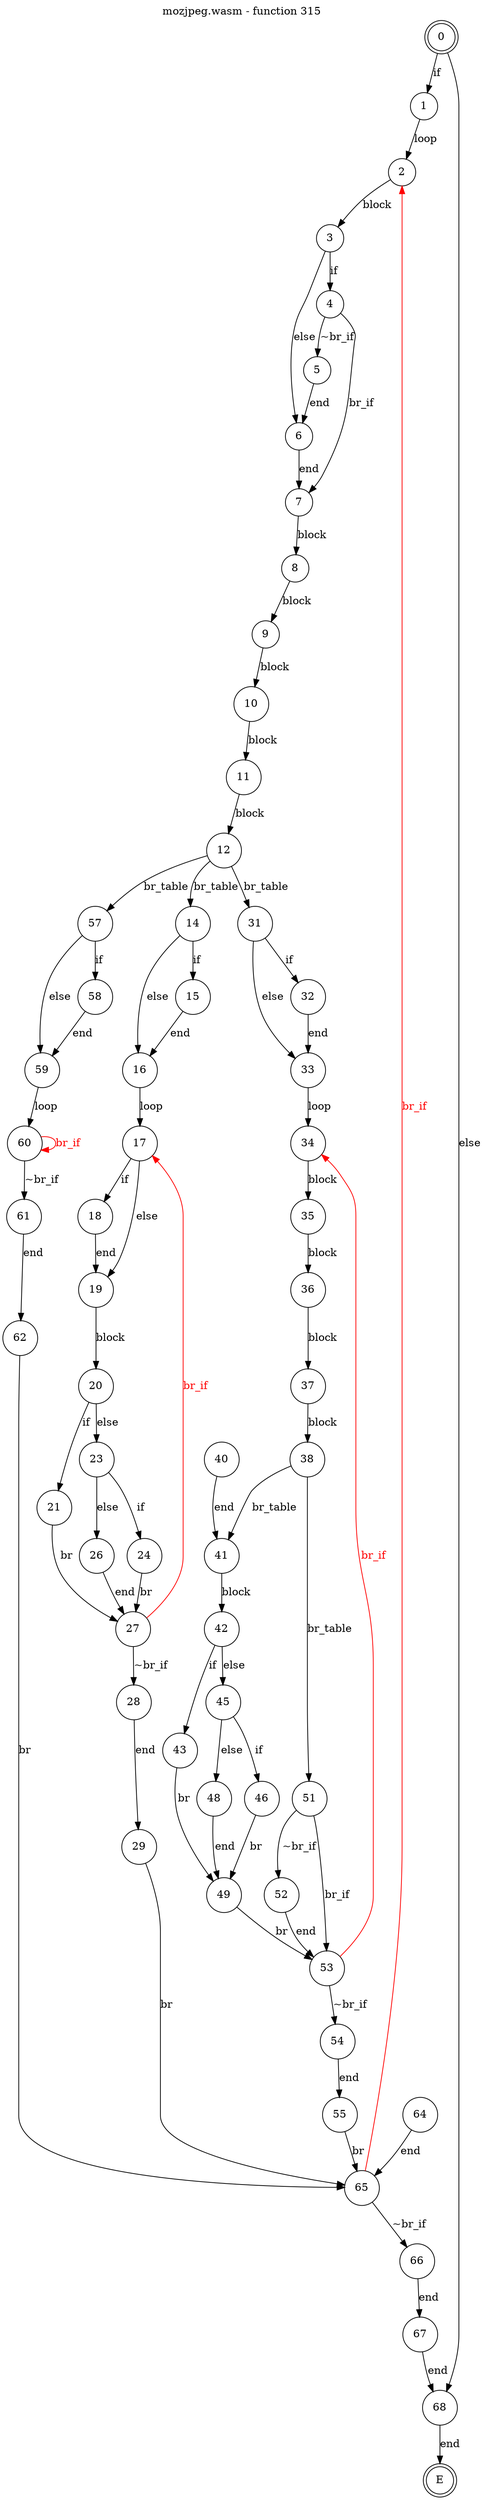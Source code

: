 digraph finite_state_machine {
    label = "mozjpeg.wasm - function 315"
    labelloc =  t
    labelfontsize = 16
    labelfontcolor = black
    labelfontname = "Helvetica"
    node [shape = doublecircle]; 0 E ;
    node [shape = circle];
    0 -> 1[label="if"];
    0 -> 68[label="else"];
    1 -> 2[label="loop"];
    2 -> 3[label="block"];
    3 -> 4[label="if"];
    3 -> 6[label="else"];
    4 -> 5[label="~br_if"];
    4 -> 7[label="br_if"];
    5 -> 6[label="end"];
    6 -> 7[label="end"];
    7 -> 8[label="block"];
    8 -> 9[label="block"];
    9 -> 10[label="block"];
    10 -> 11[label="block"];
    11 -> 12[label="block"];
    12 -> 14[label="br_table"];
    12 -> 31[label="br_table"];
    12 -> 57[label="br_table"];
    14 -> 15[label="if"];
    14 -> 16[label="else"];
    15 -> 16[label="end"];
    16 -> 17[label="loop"];
    17 -> 18[label="if"];
    17 -> 19[label="else"];
    18 -> 19[label="end"];
    19 -> 20[label="block"];
    20 -> 21[label="if"];
    20 -> 23[label="else"];
    21 -> 27[label="br"];
    23 -> 24[label="if"];
    23 -> 26[label="else"];
    24 -> 27[label="br"];
    26 -> 27[label="end"];
    27 -> 28[label="~br_if"];
    27 -> 17[color="red" fontcolor="red" label="br_if"];
    28 -> 29[label="end"];
    29 -> 65[label="br"];
    31 -> 32[label="if"];
    31 -> 33[label="else"];
    32 -> 33[label="end"];
    33 -> 34[label="loop"];
    34 -> 35[label="block"];
    35 -> 36[label="block"];
    36 -> 37[label="block"];
    37 -> 38[label="block"];
    38 -> 41[label="br_table"];
    38 -> 51[label="br_table"];
    40 -> 41[label="end"];
    41 -> 42[label="block"];
    42 -> 43[label="if"];
    42 -> 45[label="else"];
    43 -> 49[label="br"];
    45 -> 46[label="if"];
    45 -> 48[label="else"];
    46 -> 49[label="br"];
    48 -> 49[label="end"];
    49 -> 53[label="br"];
    51 -> 52[label="~br_if"];
    51 -> 53[label="br_if"];
    52 -> 53[label="end"];
    53 -> 54[label="~br_if"];
    53 -> 34[color="red" fontcolor="red" label="br_if"];
    54 -> 55[label="end"];
    55 -> 65[label="br"];
    57 -> 58[label="if"];
    57 -> 59[label="else"];
    58 -> 59[label="end"];
    59 -> 60[label="loop"];
    60 -> 61[label="~br_if"];
    60 -> 60[color="red" fontcolor="red" label="br_if"];
    61 -> 62[label="end"];
    62 -> 65[label="br"];
    64 -> 65[label="end"];
    65 -> 66[label="~br_if"];
    65 -> 2[color="red" fontcolor="red" label="br_if"];
    66 -> 67[label="end"];
    67 -> 68[label="end"];
    68 -> E[label="end"];
}
